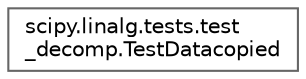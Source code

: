 digraph "Graphical Class Hierarchy"
{
 // LATEX_PDF_SIZE
  bgcolor="transparent";
  edge [fontname=Helvetica,fontsize=10,labelfontname=Helvetica,labelfontsize=10];
  node [fontname=Helvetica,fontsize=10,shape=box,height=0.2,width=0.4];
  rankdir="LR";
  Node0 [id="Node000000",label="scipy.linalg.tests.test\l_decomp.TestDatacopied",height=0.2,width=0.4,color="grey40", fillcolor="white", style="filled",URL="$de/dae/classscipy_1_1linalg_1_1tests_1_1test__decomp_1_1TestDatacopied.html",tooltip=" "];
}
